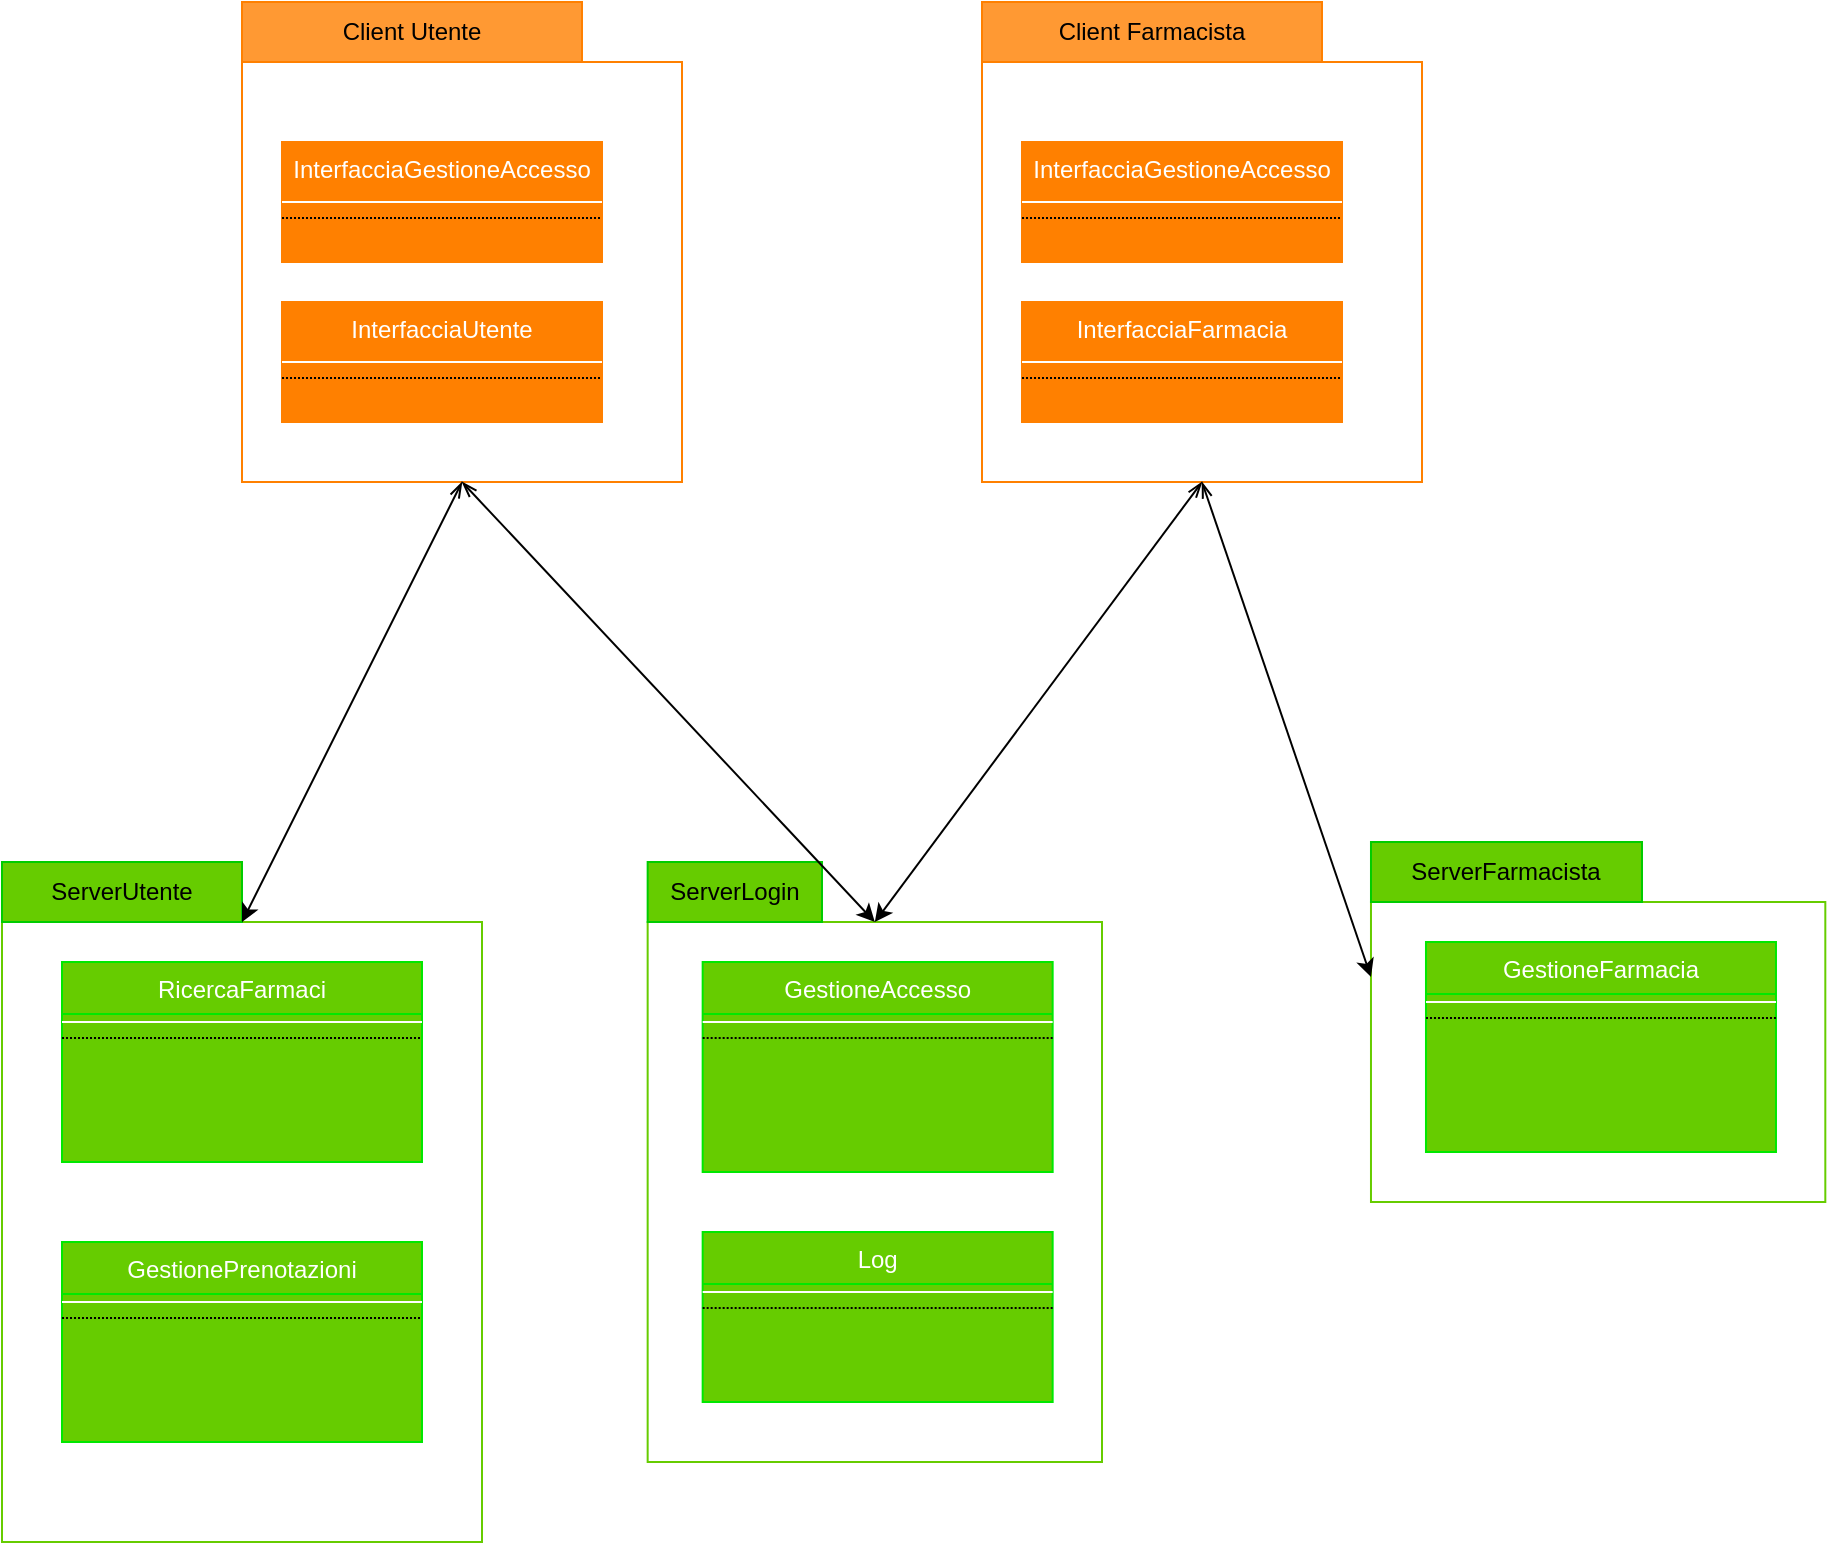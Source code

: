 <mxfile version="14.6.13" type="device"><diagram name="Copy of Gestione Accesso" id="wZrYzd-M2xdV7Sge3Ggp"><mxGraphModel dx="3655" dy="1996" grid="1" gridSize="10" guides="1" tooltips="1" connect="1" arrows="1" fold="1" page="1" pageScale="1" pageWidth="850" pageHeight="1100" math="0" shadow="0"><root><mxCell id="BWhhGI8Tyqvjkd2_8wtU-0"/><mxCell id="BWhhGI8Tyqvjkd2_8wtU-1" parent="BWhhGI8Tyqvjkd2_8wtU-0"/><mxCell id="BWhhGI8Tyqvjkd2_8wtU-2" value="" style="rounded=0;whiteSpace=wrap;html=1;strokeColor=#66CC00;" parent="BWhhGI8Tyqvjkd2_8wtU-1" vertex="1"><mxGeometry x="-1610" y="-380" width="240" height="310" as="geometry"/></mxCell><mxCell id="BWhhGI8Tyqvjkd2_8wtU-3" value="ServerUtente" style="rounded=0;whiteSpace=wrap;html=1;strokeColor=#00CC00;gradientColor=none;fillColor=#66CC00;" parent="BWhhGI8Tyqvjkd2_8wtU-1" vertex="1"><mxGeometry x="-1610" y="-410" width="120" height="30" as="geometry"/></mxCell><mxCell id="BWhhGI8Tyqvjkd2_8wtU-9" value="RicercaFarmaci" style="swimlane;fontStyle=0;align=center;verticalAlign=top;childLayout=stackLayout;horizontal=1;startSize=26;horizontalStack=0;resizeParent=1;resizeLast=0;collapsible=1;marginBottom=0;rounded=0;shadow=0;strokeWidth=1;fontColor=#ffffff;swimlaneFillColor=#66CC00;strokeColor=#00E800;fillColor=#66CC00;" parent="BWhhGI8Tyqvjkd2_8wtU-1" vertex="1"><mxGeometry x="-1580" y="-360" width="180" height="100" as="geometry"><mxRectangle x="230" y="140" width="160" height="26" as="alternateBounds"/></mxGeometry></mxCell><mxCell id="BWhhGI8Tyqvjkd2_8wtU-10" value="" style="line;html=1;strokeWidth=1;align=left;verticalAlign=middle;spacingTop=-1;spacingLeft=3;spacingRight=3;rotatable=0;labelPosition=right;points=[];portConstraint=eastwest;strokeColor=#FFFFFF;" parent="BWhhGI8Tyqvjkd2_8wtU-9" vertex="1"><mxGeometry y="26" width="180" height="8" as="geometry"/></mxCell><mxCell id="BWhhGI8Tyqvjkd2_8wtU-11" value="" style="line;html=1;strokeWidth=1;align=left;verticalAlign=middle;spacingTop=-1;spacingLeft=3;spacingRight=3;rotatable=0;labelPosition=right;points=[];portConstraint=eastwest;dashed=1;dashPattern=1 1;" parent="BWhhGI8Tyqvjkd2_8wtU-9" vertex="1"><mxGeometry y="34" width="180" height="8" as="geometry"/></mxCell><mxCell id="BWhhGI8Tyqvjkd2_8wtU-21" value="" style="rounded=0;whiteSpace=wrap;html=1;strokeColor=#66CC00;" parent="BWhhGI8Tyqvjkd2_8wtU-1" vertex="1"><mxGeometry x="-1287.17" y="-380" width="227.17" height="270" as="geometry"/></mxCell><mxCell id="BWhhGI8Tyqvjkd2_8wtU-22" value="ServerLogin" style="rounded=0;whiteSpace=wrap;html=1;strokeColor=#00CC00;gradientColor=none;fillColor=#66CC00;" parent="BWhhGI8Tyqvjkd2_8wtU-1" vertex="1"><mxGeometry x="-1287.17" y="-410" width="87.17" height="30" as="geometry"/></mxCell><mxCell id="BWhhGI8Tyqvjkd2_8wtU-23" value="GestioneAccesso" style="swimlane;fontStyle=0;align=center;verticalAlign=top;childLayout=stackLayout;horizontal=1;startSize=26;horizontalStack=0;resizeParent=1;resizeLast=0;collapsible=1;marginBottom=0;rounded=0;shadow=0;strokeWidth=1;fontColor=#ffffff;swimlaneFillColor=#66CC00;strokeColor=#00E800;fillColor=#66CC00;" parent="BWhhGI8Tyqvjkd2_8wtU-1" vertex="1"><mxGeometry x="-1259.67" y="-360" width="175" height="105" as="geometry"><mxRectangle x="230" y="140" width="160" height="26" as="alternateBounds"/></mxGeometry></mxCell><mxCell id="BWhhGI8Tyqvjkd2_8wtU-24" value="" style="line;html=1;strokeWidth=1;align=left;verticalAlign=middle;spacingTop=-1;spacingLeft=3;spacingRight=3;rotatable=0;labelPosition=right;points=[];portConstraint=eastwest;strokeColor=#FFFFFF;" parent="BWhhGI8Tyqvjkd2_8wtU-23" vertex="1"><mxGeometry y="26" width="175" height="8" as="geometry"/></mxCell><mxCell id="BWhhGI8Tyqvjkd2_8wtU-25" value="" style="line;html=1;strokeWidth=1;align=left;verticalAlign=middle;spacingTop=-1;spacingLeft=3;spacingRight=3;rotatable=0;labelPosition=right;points=[];portConstraint=eastwest;dashed=1;dashPattern=1 1;" parent="BWhhGI8Tyqvjkd2_8wtU-23" vertex="1"><mxGeometry y="34" width="175" height="8" as="geometry"/></mxCell><mxCell id="ThKUyvuflJvYPWi9_Hxz-0" value="" style="rounded=0;whiteSpace=wrap;html=1;strokeColor=#FF8000;" vertex="1" parent="BWhhGI8Tyqvjkd2_8wtU-1"><mxGeometry x="-1490" y="-810" width="220" height="210" as="geometry"/></mxCell><mxCell id="ThKUyvuflJvYPWi9_Hxz-1" value="Client Utente" style="rounded=0;whiteSpace=wrap;html=1;gradientColor=none;strokeColor=#FF8000;fillColor=#FF9933;" vertex="1" parent="BWhhGI8Tyqvjkd2_8wtU-1"><mxGeometry x="-1490" y="-840" width="170" height="30" as="geometry"/></mxCell><mxCell id="ThKUyvuflJvYPWi9_Hxz-2" value="InterfacciaGestioneAccesso" style="swimlane;fontStyle=0;align=center;verticalAlign=top;childLayout=stackLayout;horizontal=1;startSize=26;horizontalStack=0;resizeParent=1;resizeLast=0;collapsible=1;marginBottom=0;rounded=0;shadow=0;strokeWidth=1;fontColor=#ffffff;swimlaneFillColor=#FF8000;strokeColor=#FF8000;fillColor=#FF8000;" vertex="1" parent="BWhhGI8Tyqvjkd2_8wtU-1"><mxGeometry x="-1470" y="-770" width="160" height="60" as="geometry"><mxRectangle x="230" y="140" width="160" height="26" as="alternateBounds"/></mxGeometry></mxCell><mxCell id="ThKUyvuflJvYPWi9_Hxz-3" value="" style="line;html=1;strokeWidth=1;align=left;verticalAlign=middle;spacingTop=-1;spacingLeft=3;spacingRight=3;rotatable=0;labelPosition=right;points=[];portConstraint=eastwest;strokeColor=#FFFFFF;" vertex="1" parent="ThKUyvuflJvYPWi9_Hxz-2"><mxGeometry y="26" width="160" height="8" as="geometry"/></mxCell><mxCell id="ThKUyvuflJvYPWi9_Hxz-4" value="" style="line;html=1;strokeWidth=1;align=left;verticalAlign=middle;spacingTop=-1;spacingLeft=3;spacingRight=3;rotatable=0;labelPosition=right;points=[];portConstraint=eastwest;dashed=1;dashPattern=1 1;" vertex="1" parent="ThKUyvuflJvYPWi9_Hxz-2"><mxGeometry y="34" width="160" height="8" as="geometry"/></mxCell><mxCell id="ThKUyvuflJvYPWi9_Hxz-5" value="InterfacciaUtente" style="swimlane;fontStyle=0;align=center;verticalAlign=top;childLayout=stackLayout;horizontal=1;startSize=26;horizontalStack=0;resizeParent=1;resizeLast=0;collapsible=1;marginBottom=0;rounded=0;shadow=0;strokeWidth=1;fontColor=#ffffff;swimlaneFillColor=#FF8000;strokeColor=#FF8000;fillColor=#FF8000;" vertex="1" parent="BWhhGI8Tyqvjkd2_8wtU-1"><mxGeometry x="-1470" y="-690" width="160" height="60" as="geometry"><mxRectangle x="230" y="140" width="160" height="26" as="alternateBounds"/></mxGeometry></mxCell><mxCell id="ThKUyvuflJvYPWi9_Hxz-6" value="" style="line;html=1;strokeWidth=1;align=left;verticalAlign=middle;spacingTop=-1;spacingLeft=3;spacingRight=3;rotatable=0;labelPosition=right;points=[];portConstraint=eastwest;strokeColor=#FFFFFF;" vertex="1" parent="ThKUyvuflJvYPWi9_Hxz-5"><mxGeometry y="26" width="160" height="8" as="geometry"/></mxCell><mxCell id="ThKUyvuflJvYPWi9_Hxz-7" value="" style="line;html=1;strokeWidth=1;align=left;verticalAlign=middle;spacingTop=-1;spacingLeft=3;spacingRight=3;rotatable=0;labelPosition=right;points=[];portConstraint=eastwest;dashed=1;dashPattern=1 1;" vertex="1" parent="ThKUyvuflJvYPWi9_Hxz-5"><mxGeometry y="34" width="160" height="8" as="geometry"/></mxCell><mxCell id="ThKUyvuflJvYPWi9_Hxz-8" value="" style="rounded=0;whiteSpace=wrap;html=1;strokeColor=#FF8000;" vertex="1" parent="BWhhGI8Tyqvjkd2_8wtU-1"><mxGeometry x="-1120" y="-810" width="220" height="210" as="geometry"/></mxCell><mxCell id="ThKUyvuflJvYPWi9_Hxz-9" value="Client Farmacista" style="rounded=0;whiteSpace=wrap;html=1;gradientColor=none;strokeColor=#FF8000;fillColor=#FF9933;" vertex="1" parent="BWhhGI8Tyqvjkd2_8wtU-1"><mxGeometry x="-1120" y="-840" width="170" height="30" as="geometry"/></mxCell><mxCell id="ThKUyvuflJvYPWi9_Hxz-10" value="InterfacciaGestioneAccesso" style="swimlane;fontStyle=0;align=center;verticalAlign=top;childLayout=stackLayout;horizontal=1;startSize=26;horizontalStack=0;resizeParent=1;resizeLast=0;collapsible=1;marginBottom=0;rounded=0;shadow=0;strokeWidth=1;fontColor=#ffffff;swimlaneFillColor=#FF8000;strokeColor=#FF8000;fillColor=#FF8000;" vertex="1" parent="BWhhGI8Tyqvjkd2_8wtU-1"><mxGeometry x="-1100" y="-770" width="160" height="60" as="geometry"><mxRectangle x="230" y="140" width="160" height="26" as="alternateBounds"/></mxGeometry></mxCell><mxCell id="ThKUyvuflJvYPWi9_Hxz-11" value="" style="line;html=1;strokeWidth=1;align=left;verticalAlign=middle;spacingTop=-1;spacingLeft=3;spacingRight=3;rotatable=0;labelPosition=right;points=[];portConstraint=eastwest;strokeColor=#FFFFFF;" vertex="1" parent="ThKUyvuflJvYPWi9_Hxz-10"><mxGeometry y="26" width="160" height="8" as="geometry"/></mxCell><mxCell id="ThKUyvuflJvYPWi9_Hxz-12" value="" style="line;html=1;strokeWidth=1;align=left;verticalAlign=middle;spacingTop=-1;spacingLeft=3;spacingRight=3;rotatable=0;labelPosition=right;points=[];portConstraint=eastwest;dashed=1;dashPattern=1 1;" vertex="1" parent="ThKUyvuflJvYPWi9_Hxz-10"><mxGeometry y="34" width="160" height="8" as="geometry"/></mxCell><mxCell id="ThKUyvuflJvYPWi9_Hxz-13" value="InterfacciaFarmacia" style="swimlane;fontStyle=0;align=center;verticalAlign=top;childLayout=stackLayout;horizontal=1;startSize=26;horizontalStack=0;resizeParent=1;resizeLast=0;collapsible=1;marginBottom=0;rounded=0;shadow=0;strokeWidth=1;fontColor=#ffffff;swimlaneFillColor=#FF8000;strokeColor=#FF8000;fillColor=#FF8000;" vertex="1" parent="BWhhGI8Tyqvjkd2_8wtU-1"><mxGeometry x="-1100" y="-690" width="160" height="60" as="geometry"><mxRectangle x="230" y="140" width="160" height="26" as="alternateBounds"/></mxGeometry></mxCell><mxCell id="ThKUyvuflJvYPWi9_Hxz-14" value="" style="line;html=1;strokeWidth=1;align=left;verticalAlign=middle;spacingTop=-1;spacingLeft=3;spacingRight=3;rotatable=0;labelPosition=right;points=[];portConstraint=eastwest;strokeColor=#FFFFFF;" vertex="1" parent="ThKUyvuflJvYPWi9_Hxz-13"><mxGeometry y="26" width="160" height="8" as="geometry"/></mxCell><mxCell id="ThKUyvuflJvYPWi9_Hxz-15" value="" style="line;html=1;strokeWidth=1;align=left;verticalAlign=middle;spacingTop=-1;spacingLeft=3;spacingRight=3;rotatable=0;labelPosition=right;points=[];portConstraint=eastwest;dashed=1;dashPattern=1 1;" vertex="1" parent="ThKUyvuflJvYPWi9_Hxz-13"><mxGeometry y="34" width="160" height="8" as="geometry"/></mxCell><mxCell id="ThKUyvuflJvYPWi9_Hxz-16" value="" style="rounded=0;whiteSpace=wrap;html=1;strokeColor=#66CC00;" vertex="1" parent="BWhhGI8Tyqvjkd2_8wtU-1"><mxGeometry x="-925.51" y="-390" width="227.17" height="150" as="geometry"/></mxCell><mxCell id="ThKUyvuflJvYPWi9_Hxz-17" value="ServerFarmacista" style="rounded=0;whiteSpace=wrap;html=1;strokeColor=#00CC00;gradientColor=none;fillColor=#66CC00;" vertex="1" parent="BWhhGI8Tyqvjkd2_8wtU-1"><mxGeometry x="-925.51" y="-420" width="135.51" height="30" as="geometry"/></mxCell><mxCell id="ThKUyvuflJvYPWi9_Hxz-18" value="GestioneFarmacia" style="swimlane;fontStyle=0;align=center;verticalAlign=top;childLayout=stackLayout;horizontal=1;startSize=26;horizontalStack=0;resizeParent=1;resizeLast=0;collapsible=1;marginBottom=0;rounded=0;shadow=0;strokeWidth=1;fontColor=#ffffff;swimlaneFillColor=#66CC00;strokeColor=#00E800;fillColor=#66CC00;" vertex="1" parent="BWhhGI8Tyqvjkd2_8wtU-1"><mxGeometry x="-898.01" y="-370" width="175" height="105" as="geometry"><mxRectangle x="230" y="140" width="160" height="26" as="alternateBounds"/></mxGeometry></mxCell><mxCell id="ThKUyvuflJvYPWi9_Hxz-19" value="" style="line;html=1;strokeWidth=1;align=left;verticalAlign=middle;spacingTop=-1;spacingLeft=3;spacingRight=3;rotatable=0;labelPosition=right;points=[];portConstraint=eastwest;strokeColor=#FFFFFF;" vertex="1" parent="ThKUyvuflJvYPWi9_Hxz-18"><mxGeometry y="26" width="175" height="8" as="geometry"/></mxCell><mxCell id="ThKUyvuflJvYPWi9_Hxz-20" value="" style="line;html=1;strokeWidth=1;align=left;verticalAlign=middle;spacingTop=-1;spacingLeft=3;spacingRight=3;rotatable=0;labelPosition=right;points=[];portConstraint=eastwest;dashed=1;dashPattern=1 1;" vertex="1" parent="ThKUyvuflJvYPWi9_Hxz-18"><mxGeometry y="34" width="175" height="8" as="geometry"/></mxCell><mxCell id="ThKUyvuflJvYPWi9_Hxz-23" value="" style="endArrow=classic;html=1;startArrow=openThin;startFill=0;exitX=0.5;exitY=1;exitDx=0;exitDy=0;entryX=0;entryY=0.25;entryDx=0;entryDy=0;" edge="1" parent="BWhhGI8Tyqvjkd2_8wtU-1" source="ThKUyvuflJvYPWi9_Hxz-8" target="ThKUyvuflJvYPWi9_Hxz-16"><mxGeometry width="50" height="50" relative="1" as="geometry"><mxPoint x="-1070" y="-500" as="sourcePoint"/><mxPoint x="-920" y="-420" as="targetPoint"/></mxGeometry></mxCell><mxCell id="ThKUyvuflJvYPWi9_Hxz-38" value="" style="endArrow=classic;html=1;startArrow=openThin;startFill=0;exitX=0.5;exitY=1;exitDx=0;exitDy=0;entryX=0.5;entryY=0;entryDx=0;entryDy=0;" edge="1" parent="BWhhGI8Tyqvjkd2_8wtU-1" source="ThKUyvuflJvYPWi9_Hxz-8" target="BWhhGI8Tyqvjkd2_8wtU-21"><mxGeometry width="50" height="50" relative="1" as="geometry"><mxPoint x="-1060" y="-490" as="sourcePoint"/><mxPoint x="-1190" y="-400" as="targetPoint"/></mxGeometry></mxCell><mxCell id="ThKUyvuflJvYPWi9_Hxz-39" value="" style="endArrow=classic;html=1;startArrow=openThin;startFill=0;exitX=0.5;exitY=1;exitDx=0;exitDy=0;entryX=0.5;entryY=0;entryDx=0;entryDy=0;" edge="1" parent="BWhhGI8Tyqvjkd2_8wtU-1" source="ThKUyvuflJvYPWi9_Hxz-0" target="BWhhGI8Tyqvjkd2_8wtU-2"><mxGeometry width="50" height="50" relative="1" as="geometry"><mxPoint x="-1480" y="-490" as="sourcePoint"/><mxPoint x="-1550" y="-430" as="targetPoint"/></mxGeometry></mxCell><mxCell id="ThKUyvuflJvYPWi9_Hxz-40" value="" style="endArrow=classic;html=1;startArrow=openThin;startFill=0;entryX=0.5;entryY=0;entryDx=0;entryDy=0;exitX=0.5;exitY=1;exitDx=0;exitDy=0;" edge="1" parent="BWhhGI8Tyqvjkd2_8wtU-1" source="ThKUyvuflJvYPWi9_Hxz-0" target="BWhhGI8Tyqvjkd2_8wtU-21"><mxGeometry width="50" height="50" relative="1" as="geometry"><mxPoint x="-1460" y="-500" as="sourcePoint"/><mxPoint x="-1330" y="-410" as="targetPoint"/></mxGeometry></mxCell><mxCell id="ThKUyvuflJvYPWi9_Hxz-41" value="GestionePrenotazioni" style="swimlane;fontStyle=0;align=center;verticalAlign=top;childLayout=stackLayout;horizontal=1;startSize=26;horizontalStack=0;resizeParent=1;resizeLast=0;collapsible=1;marginBottom=0;rounded=0;shadow=0;strokeWidth=1;fontColor=#ffffff;swimlaneFillColor=#66CC00;strokeColor=#00E800;fillColor=#66CC00;" vertex="1" parent="BWhhGI8Tyqvjkd2_8wtU-1"><mxGeometry x="-1580" y="-220" width="180" height="100" as="geometry"><mxRectangle x="230" y="140" width="160" height="26" as="alternateBounds"/></mxGeometry></mxCell><mxCell id="ThKUyvuflJvYPWi9_Hxz-42" value="" style="line;html=1;strokeWidth=1;align=left;verticalAlign=middle;spacingTop=-1;spacingLeft=3;spacingRight=3;rotatable=0;labelPosition=right;points=[];portConstraint=eastwest;strokeColor=#FFFFFF;" vertex="1" parent="ThKUyvuflJvYPWi9_Hxz-41"><mxGeometry y="26" width="180" height="8" as="geometry"/></mxCell><mxCell id="ThKUyvuflJvYPWi9_Hxz-43" value="" style="line;html=1;strokeWidth=1;align=left;verticalAlign=middle;spacingTop=-1;spacingLeft=3;spacingRight=3;rotatable=0;labelPosition=right;points=[];portConstraint=eastwest;dashed=1;dashPattern=1 1;" vertex="1" parent="ThKUyvuflJvYPWi9_Hxz-41"><mxGeometry y="34" width="180" height="8" as="geometry"/></mxCell><mxCell id="ThKUyvuflJvYPWi9_Hxz-48" value="Log" style="swimlane;fontStyle=0;align=center;verticalAlign=top;childLayout=stackLayout;horizontal=1;startSize=26;horizontalStack=0;resizeParent=1;resizeLast=0;collapsible=1;marginBottom=0;rounded=0;shadow=0;strokeWidth=1;fontColor=#ffffff;swimlaneFillColor=#66CC00;strokeColor=#00E800;fillColor=#66CC00;" vertex="1" parent="BWhhGI8Tyqvjkd2_8wtU-1"><mxGeometry x="-1259.67" y="-225" width="175" height="85" as="geometry"><mxRectangle x="230" y="140" width="160" height="26" as="alternateBounds"/></mxGeometry></mxCell><mxCell id="ThKUyvuflJvYPWi9_Hxz-49" value="" style="line;html=1;strokeWidth=1;align=left;verticalAlign=middle;spacingTop=-1;spacingLeft=3;spacingRight=3;rotatable=0;labelPosition=right;points=[];portConstraint=eastwest;strokeColor=#FFFFFF;" vertex="1" parent="ThKUyvuflJvYPWi9_Hxz-48"><mxGeometry y="26" width="175" height="8" as="geometry"/></mxCell><mxCell id="ThKUyvuflJvYPWi9_Hxz-50" value="" style="line;html=1;strokeWidth=1;align=left;verticalAlign=middle;spacingTop=-1;spacingLeft=3;spacingRight=3;rotatable=0;labelPosition=right;points=[];portConstraint=eastwest;dashed=1;dashPattern=1 1;" vertex="1" parent="ThKUyvuflJvYPWi9_Hxz-48"><mxGeometry y="34" width="175" height="8" as="geometry"/></mxCell></root></mxGraphModel></diagram></mxfile>